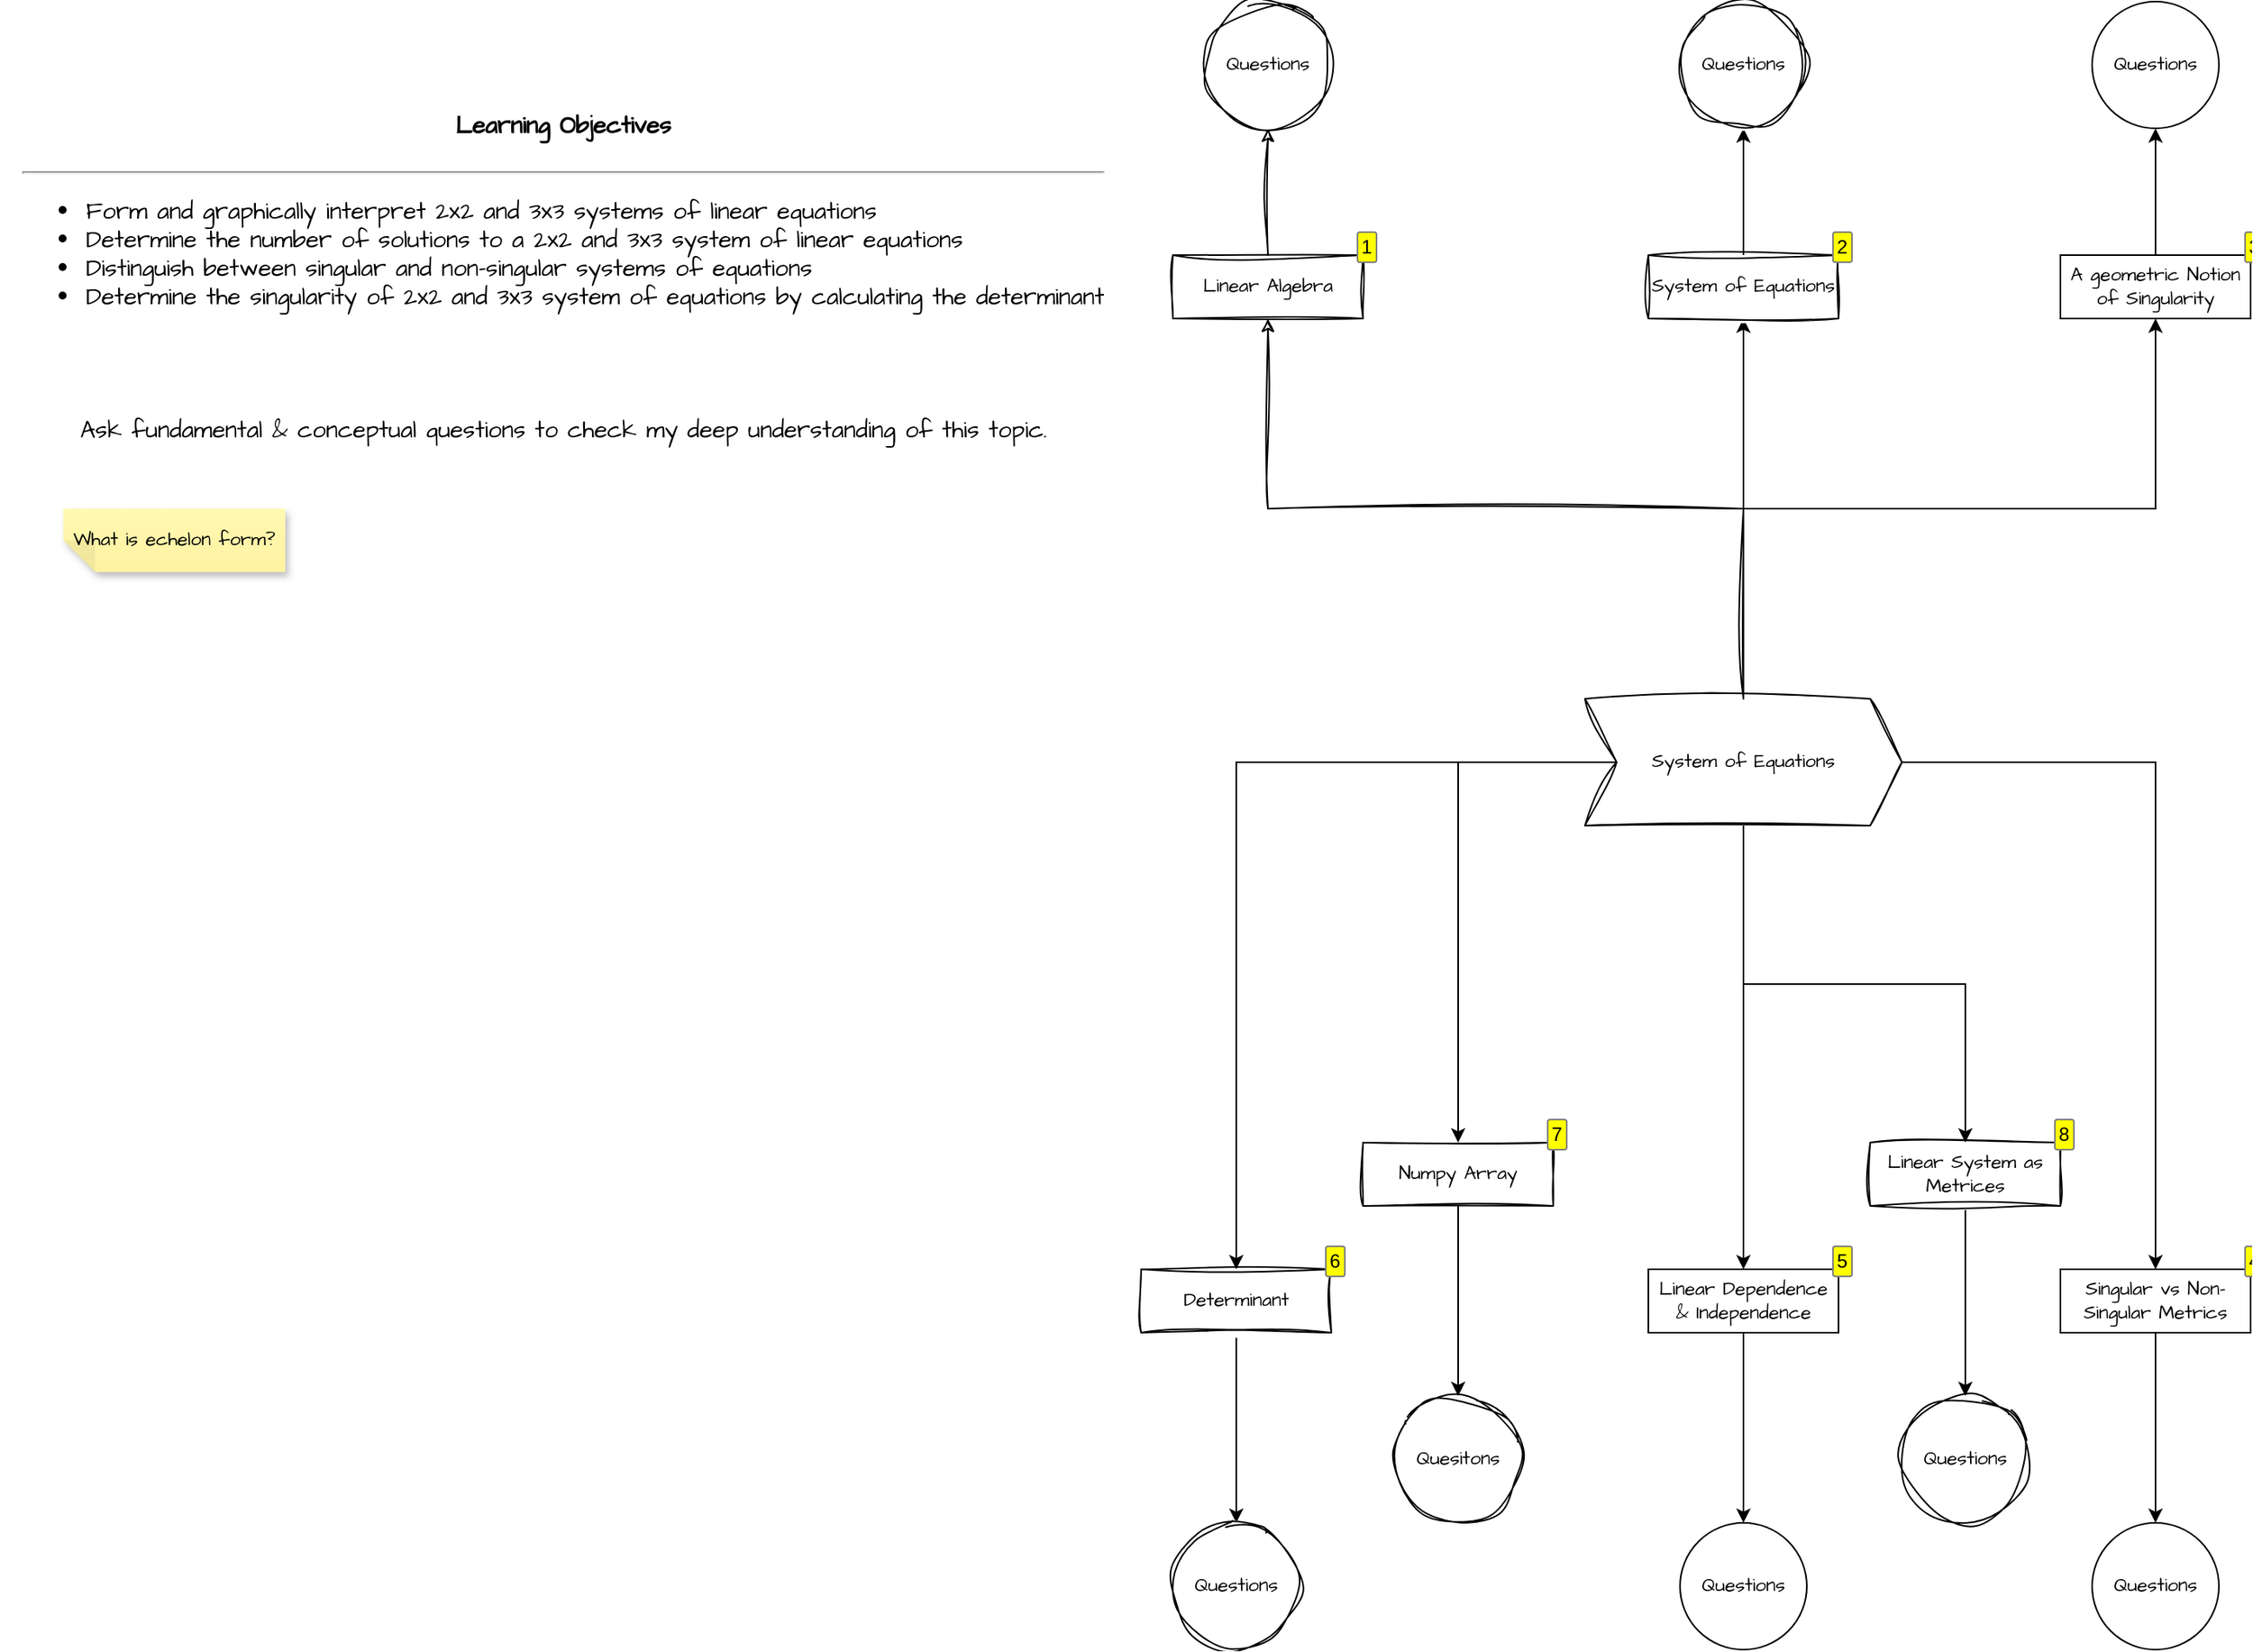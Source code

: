 <mxfile version="24.6.2" type="github" pages="2">
  <diagram name="Week 1 : System of Linear Equations" id="nGq-RNul7dS_J2vn8LUW">
    <mxGraphModel dx="3774" dy="1182" grid="1" gridSize="10" guides="1" tooltips="1" connect="1" arrows="1" fold="1" page="1" pageScale="1" pageWidth="850" pageHeight="1100" math="0" shadow="0">
      <root>
        <mxCell id="0" />
        <mxCell id="1" parent="0" />
        <mxCell id="7oGn_kkntKISDr9_uJa6-4" value="" style="edgeStyle=orthogonalEdgeStyle;rounded=0;sketch=1;hachureGap=4;jiggle=2;curveFitting=1;orthogonalLoop=1;jettySize=auto;html=1;fontFamily=Architects Daughter;fontSource=https%3A%2F%2Ffonts.googleapis.com%2Fcss%3Ffamily%3DArchitects%2BDaughter;" edge="1" parent="1" source="7oGn_kkntKISDr9_uJa6-1" target="7oGn_kkntKISDr9_uJa6-3">
          <mxGeometry relative="1" as="geometry">
            <Array as="points">
              <mxPoint x="100" y="560" />
              <mxPoint x="-200" y="560" />
            </Array>
          </mxGeometry>
        </mxCell>
        <mxCell id="7oGn_kkntKISDr9_uJa6-8" value="" style="edgeStyle=orthogonalEdgeStyle;rounded=0;hachureGap=4;orthogonalLoop=1;jettySize=auto;html=1;fontFamily=Architects Daughter;fontSource=https%3A%2F%2Ffonts.googleapis.com%2Fcss%3Ffamily%3DArchitects%2BDaughter;" edge="1" parent="1" source="7oGn_kkntKISDr9_uJa6-1" target="7oGn_kkntKISDr9_uJa6-7">
          <mxGeometry relative="1" as="geometry" />
        </mxCell>
        <mxCell id="7oGn_kkntKISDr9_uJa6-13" value="" style="edgeStyle=orthogonalEdgeStyle;shape=connector;rounded=0;hachureGap=4;orthogonalLoop=1;jettySize=auto;html=1;strokeColor=default;align=center;verticalAlign=middle;fontFamily=Architects Daughter;fontSource=https%3A%2F%2Ffonts.googleapis.com%2Fcss%3Ffamily%3DArchitects%2BDaughter;fontSize=11;fontColor=default;labelBackgroundColor=default;endArrow=classic;" edge="1" parent="1" source="7oGn_kkntKISDr9_uJa6-1" target="7oGn_kkntKISDr9_uJa6-12">
          <mxGeometry relative="1" as="geometry">
            <Array as="points">
              <mxPoint x="100" y="560" />
              <mxPoint x="360" y="560" />
            </Array>
          </mxGeometry>
        </mxCell>
        <mxCell id="7oGn_kkntKISDr9_uJa6-17" value="" style="edgeStyle=orthogonalEdgeStyle;shape=connector;rounded=0;hachureGap=4;orthogonalLoop=1;jettySize=auto;html=1;strokeColor=default;align=center;verticalAlign=middle;fontFamily=Architects Daughter;fontSource=https%3A%2F%2Ffonts.googleapis.com%2Fcss%3Ffamily%3DArchitects%2BDaughter;fontSize=12;fontColor=default;labelBackgroundColor=default;endArrow=classic;" edge="1" parent="1" source="7oGn_kkntKISDr9_uJa6-1" target="7oGn_kkntKISDr9_uJa6-16">
          <mxGeometry relative="1" as="geometry" />
        </mxCell>
        <mxCell id="7oGn_kkntKISDr9_uJa6-21" value="" style="edgeStyle=orthogonalEdgeStyle;shape=connector;rounded=0;hachureGap=4;orthogonalLoop=1;jettySize=auto;html=1;strokeColor=default;align=center;verticalAlign=middle;fontFamily=Architects Daughter;fontSource=https%3A%2F%2Ffonts.googleapis.com%2Fcss%3Ffamily%3DArchitects%2BDaughter;fontSize=12;fontColor=default;labelBackgroundColor=default;endArrow=classic;" edge="1" parent="1" source="7oGn_kkntKISDr9_uJa6-1" target="7oGn_kkntKISDr9_uJa6-20">
          <mxGeometry relative="1" as="geometry" />
        </mxCell>
        <mxCell id="7oGn_kkntKISDr9_uJa6-25" value="" style="edgeStyle=orthogonalEdgeStyle;shape=connector;rounded=0;hachureGap=4;orthogonalLoop=1;jettySize=auto;html=1;strokeColor=default;align=center;verticalAlign=middle;fontFamily=Architects Daughter;fontSource=https%3A%2F%2Ffonts.googleapis.com%2Fcss%3Ffamily%3DArchitects%2BDaughter;fontSize=12;fontColor=default;labelBackgroundColor=default;endArrow=classic;" edge="1" parent="1" source="7oGn_kkntKISDr9_uJa6-1" target="7oGn_kkntKISDr9_uJa6-24">
          <mxGeometry relative="1" as="geometry" />
        </mxCell>
        <mxCell id="7oGn_kkntKISDr9_uJa6-30" value="" style="edgeStyle=orthogonalEdgeStyle;shape=connector;rounded=0;hachureGap=4;orthogonalLoop=1;jettySize=auto;html=1;strokeColor=default;align=center;verticalAlign=middle;fontFamily=Architects Daughter;fontSource=https%3A%2F%2Ffonts.googleapis.com%2Fcss%3Ffamily%3DArchitects%2BDaughter;fontSize=12;fontColor=default;labelBackgroundColor=default;endArrow=classic;" edge="1" parent="1" source="7oGn_kkntKISDr9_uJa6-1" target="7oGn_kkntKISDr9_uJa6-29">
          <mxGeometry relative="1" as="geometry" />
        </mxCell>
        <mxCell id="7oGn_kkntKISDr9_uJa6-34" value="" style="edgeStyle=orthogonalEdgeStyle;shape=connector;rounded=0;hachureGap=4;orthogonalLoop=1;jettySize=auto;html=1;strokeColor=default;align=center;verticalAlign=middle;fontFamily=Architects Daughter;fontSource=https%3A%2F%2Ffonts.googleapis.com%2Fcss%3Ffamily%3DArchitects%2BDaughter;fontSize=12;fontColor=default;labelBackgroundColor=default;endArrow=classic;" edge="1" parent="1" source="7oGn_kkntKISDr9_uJa6-1" target="7oGn_kkntKISDr9_uJa6-33">
          <mxGeometry relative="1" as="geometry" />
        </mxCell>
        <mxCell id="7oGn_kkntKISDr9_uJa6-1" value="System of Equations" style="shape=step;perimeter=stepPerimeter;whiteSpace=wrap;html=1;fixedSize=1;sketch=1;hachureGap=4;jiggle=2;curveFitting=1;fontFamily=Architects Daughter;fontSource=https%3A%2F%2Ffonts.googleapis.com%2Fcss%3Ffamily%3DArchitects%2BDaughter;rounded=0;" vertex="1" parent="1">
          <mxGeometry y="680" width="200" height="80" as="geometry" />
        </mxCell>
        <mxCell id="7oGn_kkntKISDr9_uJa6-2" value="&lt;div style=&quot;font-size: 15px;&quot;&gt;&lt;h3 tabindex=&quot;-1&quot; class=&quot;css-13hhzop&quot;&gt;&lt;font style=&quot;font-size: 15px;&quot;&gt;Learning Objectives&lt;/font&gt;&lt;/h3&gt;&lt;hr aria-hidden=&quot;true&quot; class=&quot;cds-472 cds-Divider-dark css-yc753g&quot;&gt;&lt;div align=&quot;left&quot;&gt;&lt;ul&gt;&lt;li data-collapsible=&quot;false&quot;&gt;&lt;font style=&quot;font-size: 15px;&quot;&gt;Form and graphically interpret 2x2 and 3x3 systems of linear equations&lt;/font&gt;&lt;/li&gt;&lt;li data-collapsible=&quot;false&quot;&gt;&lt;font style=&quot;font-size: 15px;&quot;&gt;Determine the number of solutions to a 2x2 and 3x3 system of linear equations&lt;/font&gt;&lt;/li&gt;&lt;li data-collapsible=&quot;false&quot;&gt;&lt;font style=&quot;font-size: 15px;&quot;&gt;Distinguish between singular and non-singular systems of equations&lt;/font&gt;&lt;/li&gt;&lt;li data-collapsible=&quot;true&quot;&gt;&lt;font style=&quot;font-size: 15px;&quot;&gt;Determine the singularity of 2x2 and 3x3 system of equations by calculating the determinant&lt;/font&gt;&lt;/li&gt;&lt;/ul&gt;&lt;/div&gt;&lt;/div&gt;" style="text;html=1;align=center;verticalAlign=middle;resizable=0;points=[];autosize=1;strokeColor=none;fillColor=none;fontFamily=Architects Daughter;fontSource=https%3A%2F%2Ffonts.googleapis.com%2Fcss%3Ffamily%3DArchitects%2BDaughter;" vertex="1" parent="1">
          <mxGeometry x="-1000" y="280" width="710" height="180" as="geometry" />
        </mxCell>
        <mxCell id="7oGn_kkntKISDr9_uJa6-6" value="" style="edgeStyle=orthogonalEdgeStyle;rounded=0;sketch=1;hachureGap=4;jiggle=2;curveFitting=1;orthogonalLoop=1;jettySize=auto;html=1;fontFamily=Architects Daughter;fontSource=https%3A%2F%2Ffonts.googleapis.com%2Fcss%3Ffamily%3DArchitects%2BDaughter;" edge="1" parent="1" source="7oGn_kkntKISDr9_uJa6-3" target="7oGn_kkntKISDr9_uJa6-5">
          <mxGeometry relative="1" as="geometry" />
        </mxCell>
        <UserObject label="Linear Algebra" tooltip="Coach&#xa;&#xa;Linear Algebra Applied is a course that teaches you how to use linear algebra in practical ways. Linear algebra is a branch of mathematics that deals with vectors and matrices. In this course, you will learn how to apply linear algebra concepts to solve real-world problems, especially in the fields of machine learning and data science. You will learn about systems of linear equations, vectors, linear transformations, determinants, and eigenvectors. By the end of the course, you will have a strong foundation in linear algebra and be able to use it in various applications." id="7oGn_kkntKISDr9_uJa6-3">
          <mxCell style="whiteSpace=wrap;html=1;fontFamily=Architects Daughter;sketch=1;hachureGap=4;jiggle=2;curveFitting=1;fontSource=https%3A%2F%2Ffonts.googleapis.com%2Fcss%3Ffamily%3DArchitects%2BDaughter;rounded=0;enumerate=1;" vertex="1" parent="1">
            <mxGeometry x="-260" y="400" width="120" height="40" as="geometry" />
          </mxCell>
        </UserObject>
        <UserObject label="Questions" tooltip="What is the difference between a vector and a scalar?&#xa;&#xa;    How do you determine if a system of linear equations has a unique solution, no solution, or infinitely many solutions?&#xa;&#xa;    What is the significance of the determinant of a matrix?&#xa;&#xa;    Explain the concept of linear transformations and provide an example.&#xa;&#xa;    What are eigenvectors and eigenvalues, and why are they important in linear algebra?&#xa;" id="7oGn_kkntKISDr9_uJa6-5">
          <mxCell style="ellipse;whiteSpace=wrap;html=1;fontFamily=Architects Daughter;sketch=1;hachureGap=4;jiggle=2;curveFitting=1;fontSource=https%3A%2F%2Ffonts.googleapis.com%2Fcss%3Ffamily%3DArchitects%2BDaughter;rounded=0;" vertex="1" parent="1">
            <mxGeometry x="-240" y="240" width="80" height="80" as="geometry" />
          </mxCell>
        </UserObject>
        <mxCell id="7oGn_kkntKISDr9_uJa6-11" value="" style="edgeStyle=orthogonalEdgeStyle;shape=connector;rounded=0;hachureGap=4;orthogonalLoop=1;jettySize=auto;html=1;strokeColor=default;align=center;verticalAlign=middle;fontFamily=Architects Daughter;fontSource=https%3A%2F%2Ffonts.googleapis.com%2Fcss%3Ffamily%3DArchitects%2BDaughter;fontSize=11;fontColor=default;labelBackgroundColor=default;endArrow=classic;" edge="1" parent="1" source="7oGn_kkntKISDr9_uJa6-7" target="7oGn_kkntKISDr9_uJa6-10">
          <mxGeometry relative="1" as="geometry" />
        </mxCell>
        <UserObject label="System of Equations" tooltip="A system of equations is a collection of equations that are related to each other. Each equation in the system has variables (unknowns) and constants (known values). The goal is to find the values of the variables that satisfy all the equations in the system.&#xa;&#xa;To understand this concept, let&#39;s take an example. Imagine you go to a grocery store where the prices of individual items are not displayed. Instead, you only know the total price when you pay at the register. You want to figure out the price of each item.&#xa;&#xa;In this scenario, you can set up a system of equations. Each equation represents the total price of different combinations of items. By solving this system of equations, you can deduce the individual prices of the items.&#xa;&#xa;For instance, let&#39;s say on the first day, you bought an apple and a banana, and it cost $10. On the second day, you bought an apple and two bananas, and it cost $12. By setting up equations based on these scenarios, you can find the prices of the apple and the banana.&#xa;&#xa;In this case, the system of equations would be: Equation 1: apple + banana = 10 Equation 2: apple + 2 * banana = 12&#xa;&#xa;By solving these equations, you can find that the apple costs $8 and the banana costs $2.&#xa;&#xa;So, a system of equations helps you find the values of unknown variables by using multiple equations that provide information about those variables. It&#39;s like solving a puzzle to find the missing pieces of information." id="7oGn_kkntKISDr9_uJa6-7">
          <mxCell style="whiteSpace=wrap;html=1;fontFamily=Architects Daughter;sketch=1;hachureGap=4;jiggle=2;curveFitting=1;fontSource=https%3A%2F%2Ffonts.googleapis.com%2Fcss%3Ffamily%3DArchitects%2BDaughter;rounded=0;enumerate=1;" vertex="1" parent="1">
            <mxGeometry x="40" y="400" width="120" height="40" as="geometry" />
          </mxCell>
        </UserObject>
        <UserObject label="Questions" tooltip="&#xa;    What is a system of equations?&#xa;    How do you solve a system of equations?&#xa;    What are the different methods for solving a system of equations?&#xa;    What does it mean for a system of equations to have a unique solution?&#xa;    What does it mean for a system of equations to have infinitely many solutions?&#xa;    What does it mean for a system of equations to have no solution?&#xa;    Can a system of equations have more than two equations?&#xa;    Can a system of equations have more than two variables?&#xa;    How can you check if a set of values satisfies a system of equations?&#xa;    How can systems of equations be applied in real-life situations?&#xa;" id="7oGn_kkntKISDr9_uJa6-10">
          <mxCell style="ellipse;whiteSpace=wrap;html=1;fontFamily=Architects Daughter;sketch=1;hachureGap=4;jiggle=2;curveFitting=1;fontSource=https%3A%2F%2Ffonts.googleapis.com%2Fcss%3Ffamily%3DArchitects%2BDaughter;rounded=0;" vertex="1" parent="1">
            <mxGeometry x="60" y="240" width="80" height="80" as="geometry" />
          </mxCell>
        </UserObject>
        <mxCell id="7oGn_kkntKISDr9_uJa6-15" value="" style="edgeStyle=orthogonalEdgeStyle;shape=connector;rounded=0;hachureGap=4;orthogonalLoop=1;jettySize=auto;html=1;strokeColor=default;align=center;verticalAlign=middle;fontFamily=Architects Daughter;fontSource=https%3A%2F%2Ffonts.googleapis.com%2Fcss%3Ffamily%3DArchitects%2BDaughter;fontSize=12;fontColor=default;labelBackgroundColor=default;endArrow=classic;" edge="1" parent="1" source="7oGn_kkntKISDr9_uJa6-12" target="7oGn_kkntKISDr9_uJa6-14">
          <mxGeometry relative="1" as="geometry" />
        </mxCell>
        <UserObject label="A geometric Notion of Singularity" tooltip="Sure! In simpler terms, a geometric notion of singularity refers to a way of understanding whether a system of linear equations has a unique solution or not by looking at its geometric representation.&#xa;&#xa;Imagine representing each equation in the system as a line on a graph. If the lines intersect at a single point, then the system is non-singular and has a unique solution. However, if the lines are parallel or coincide with each other, then the system is singular and may have infinitely many solutions or no solutions at all.&#xa;&#xa;To simplify things even further, we can focus on the constants in the equations. By setting all the constants to zero, we can see that the new system will always have the point (0,0) as a solution, meaning it passes through the origin.&#xa;&#xa;In conclusion, the geometric notion of singularity helps us determine whether a system of linear equations has a unique solution or not by looking at the lines&#39; intersections or parallelism on a graph." id="7oGn_kkntKISDr9_uJa6-12">
          <mxCell style="whiteSpace=wrap;html=1;fontFamily=Architects Daughter;hachureGap=4;fontSource=https%3A%2F%2Ffonts.googleapis.com%2Fcss%3Ffamily%3DArchitects%2BDaughter;rounded=0;enumerate=1;" vertex="1" parent="1">
            <mxGeometry x="300" y="400" width="120" height="40" as="geometry" />
          </mxCell>
        </UserObject>
        <UserObject label="Questions" tooltip="&#xa;&#xa;    What is a system of linear equations?&#xa;&#xa;    How can we represent a system of linear equations geometrically?&#xa;&#xa;    What does it mean for a system of linear equations to be non-singular?&#xa;&#xa;    How can we determine if a system of linear equations is non-singular or singular by looking at its geometric representation?&#xa;&#xa;    What is the significance of the point (0,0) in the context of singularity and non-singularity?&#xa;&#xa;    How does setting the constants to zero in a system of linear equations affect its geometric representation?&#xa;&#xa;    Can you explain the difference between a non-singular system and a singular system in terms of their geometric representations?&#xa;&#xa;    What are the possible outcomes for a singular system of linear equations in terms of the number of solutions?&#xa;&#xa;    How does the geometric notion of singularity relate to the concepts of completeness, redundancy, and contradiction in linear algebra?&#xa;&#xa;    Why is the geometric notion of singularity important in the context of machine learning and data science?&#xa;" id="7oGn_kkntKISDr9_uJa6-14">
          <mxCell style="ellipse;whiteSpace=wrap;html=1;fontFamily=Architects Daughter;hachureGap=4;fontSource=https%3A%2F%2Ffonts.googleapis.com%2Fcss%3Ffamily%3DArchitects%2BDaughter;rounded=0;" vertex="1" parent="1">
            <mxGeometry x="320" y="240" width="80" height="80" as="geometry" />
          </mxCell>
        </UserObject>
        <mxCell id="7oGn_kkntKISDr9_uJa6-19" value="" style="edgeStyle=orthogonalEdgeStyle;shape=connector;rounded=0;hachureGap=4;orthogonalLoop=1;jettySize=auto;html=1;strokeColor=default;align=center;verticalAlign=middle;fontFamily=Architects Daughter;fontSource=https%3A%2F%2Ffonts.googleapis.com%2Fcss%3Ffamily%3DArchitects%2BDaughter;fontSize=12;fontColor=default;labelBackgroundColor=default;endArrow=classic;" edge="1" parent="1" source="7oGn_kkntKISDr9_uJa6-16" target="7oGn_kkntKISDr9_uJa6-18">
          <mxGeometry relative="1" as="geometry" />
        </mxCell>
        <UserObject label="Singular vs Non-Singular Metrics" tooltip="In simpler terms, a singular matrix is like a &quot;problematic&quot; matrix because it doesn&#39;t have a unique solution. It means that when we solve a system of equations using a singular matrix, we end up with either infinitely many solutions or no solutions at all. On the other hand, a non-singular matrix is like a &quot;good&quot; matrix because it has a unique solution for the system of equations. So, when we solve a system of equations using a non-singular matrix, we get one and only one solution." id="7oGn_kkntKISDr9_uJa6-16">
          <mxCell style="whiteSpace=wrap;html=1;fontFamily=Architects Daughter;hachureGap=4;fontSource=https%3A%2F%2Ffonts.googleapis.com%2Fcss%3Ffamily%3DArchitects%2BDaughter;rounded=0;enumerate=1;" vertex="1" parent="1">
            <mxGeometry x="300" y="1040" width="120" height="40" as="geometry" />
          </mxCell>
        </UserObject>
        <UserObject label="Questions" tooltip="¯ere are some practice questions to help you reinforce your understanding of singular and non-singular matrices:&#xa;&#xa;    Determine whether the following matrix is singular or non-singular:&#xa;&#xa;    A = [2 4; 1 2]&#xa;&#xa;    Solve the system of equations using the matrix from question 1:&#xa;&#xa;    2x + 4y = 6&#xa;    x + 2y = 3&#xa;&#xa;    Find the determinant of the following matrix and determine if it is singular or non-singular:&#xa;&#xa;    B = [3 1; 2 4]&#xa;&#xa;    Solve the system of equations using the matrix from question 3:&#xa;&#xa;    3x + y = 5&#xa;    2x + 4y = 10&#xa;&#xa;    Determine whether the following matrix is singular or non-singular:&#xa;&#xa;    C = [1 2 3; 4 5 6; 7 8 9]&#xa;&#xa;&#xa;&#xa;    What is the difference between a singular matrix and a non-singular matrix?&#xa;&#xa;    How can you determine if a matrix is singular or non-singular?&#xa;&#xa;    What are the possible outcomes when solving a system of equations using a singular matrix?&#xa;&#xa;    Can a non-singular matrix have infinitely many solutions for a system of equations? Why or why not?&#xa;&#xa;    How does the determinant of a matrix relate to its singularity or non-singularity?&#xa;" id="7oGn_kkntKISDr9_uJa6-18">
          <mxCell style="ellipse;whiteSpace=wrap;html=1;fontFamily=Architects Daughter;hachureGap=4;fontSource=https%3A%2F%2Ffonts.googleapis.com%2Fcss%3Ffamily%3DArchitects%2BDaughter;rounded=0;" vertex="1" parent="1">
            <mxGeometry x="320" y="1200" width="80" height="80" as="geometry" />
          </mxCell>
        </UserObject>
        <mxCell id="7oGn_kkntKISDr9_uJa6-23" value="" style="edgeStyle=orthogonalEdgeStyle;shape=connector;rounded=0;hachureGap=4;orthogonalLoop=1;jettySize=auto;html=1;strokeColor=default;align=center;verticalAlign=middle;fontFamily=Architects Daughter;fontSource=https%3A%2F%2Ffonts.googleapis.com%2Fcss%3Ffamily%3DArchitects%2BDaughter;fontSize=12;fontColor=default;labelBackgroundColor=default;endArrow=classic;" edge="1" parent="1" source="7oGn_kkntKISDr9_uJa6-20" target="7oGn_kkntKISDr9_uJa6-22">
          <mxGeometry relative="1" as="geometry" />
        </mxCell>
        <UserObject label="Linear Dependence &amp;amp; Independence" tooltip="Linear dependence and independence are concepts used in linear algebra to describe the relationships between vectors.&#xa;&#xa;When a set of vectors is linearly dependent, it means that one or more vectors in the set can be expressed as a combination of the others. In other words, one vector can be obtained by scaling or adding the other vectors in the set.&#xa;&#xa;On the other hand, when a set of vectors is linearly independent, it means that none of the vectors in the set can be expressed as a combination of the others. Each vector in the set carries unique information and cannot be obtained by scaling or adding the other vectors.&#xa;&#xa;To determine if a set of vectors is linearly dependent or independent, we can use a simple test. We try to find coefficients (numbers) such that when we multiply each vector by its corresponding coefficient and add them together, we get the zero vector. If such coefficients exist (other than all being zero), then the vectors are linearly dependent. If no such coefficients exist, then the vectors are linearly independent.&#xa;&#xa;Understanding linear dependence and independence is important because it helps us analyze and solve systems of linear equations, which are fundamental in many areas of mathematics, science, and engineering." id="7oGn_kkntKISDr9_uJa6-20">
          <mxCell style="whiteSpace=wrap;html=1;fontFamily=Architects Daughter;hachureGap=4;fontSource=https%3A%2F%2Ffonts.googleapis.com%2Fcss%3Ffamily%3DArchitects%2BDaughter;rounded=0;enumerate=1;" vertex="1" parent="1">
            <mxGeometry x="40" y="1040" width="120" height="40" as="geometry" />
          </mxCell>
        </UserObject>
        <UserObject label="Questions" tooltip="&#xa;&#xa;    Determine if the following set of vectors is linearly dependent or independent: [\vec{v}_1 = \begin{bmatrix} 1 \ 2 \ 3 \end{bmatrix}, \quad \vec{v}_2 = \begin{bmatrix} 2 \ 4 \ 6 \end{bmatrix}, \quad \vec{v}_3 = \begin{bmatrix} 1 \ 1 \ 1 \end{bmatrix}]&#xa;&#xa;    For the set of vectors: [\vec{u} = \begin{bmatrix} 1 \ 2 \ 3 \end{bmatrix}, \quad \vec{v} = \begin{bmatrix} 4 \ 5 \ 6 \end{bmatrix}, \quad \vec{w} = \begin{bmatrix} 7 \ 8 \ 9 \end{bmatrix}] Find the values of (a), (b), and (c) such that (a\vec{u} + b\vec{v} + c\vec{w} = \vec{0}).&#xa;&#xa;    Determine if the vectors (\vec{a} = \begin{bmatrix} 1 \ 2 \ 3 \end{bmatrix}) and (\vec{b} = \begin{bmatrix} 4 \ 5 \ 6 \end{bmatrix}) are linearly dependent or independent.&#xa;&#xa;    Consider the vectors (\vec{u} = \begin{bmatrix} 1 \ 2 \ 3 \end{bmatrix}), (\vec{v} = \begin{bmatrix} 2 \ 4 \ 6 \end{bmatrix}), and (\vec{w} = \begin{bmatrix} 3 \ 6 \ 9 \end{bmatrix}). Determine if they are linearly dependent or independent.&#xa;&#xa;    Given the vectors (\vec{a} = \begin{bmatrix} 1 \ 2 \ 3 \end{bmatrix}), (\vec{b} = \begin{bmatrix} 2 \ 4 \ 6 \end{bmatrix}), and (\vec{c} = \begin{bmatrix} 3 \ 6 \ 9 \end{bmatrix}), find the values of (x), (y), and (z) such that (x\vec{a} + y\vec{b} + z\vec{c} = \vec{0}).&#xa;&#xa;&#xa;&#xa;    What does it mean for a set of vectors to be linearly dependent?&#xa;&#xa;    How can you determine if a set of vectors is linearly dependent or independent?&#xa;&#xa;    Can a set of two vectors be linearly dependent? Why or why not?&#xa;&#xa;    If a set of vectors is linearly dependent, can you remove one vector from the set to make it linearly independent? Why or why not?&#xa;&#xa;    What is the relationship between linear dependence and the coefficients in a linear combination of vectors?&#xa;&#xa;    True or False: If a set of vectors is linearly independent, then none of the vectors can be expressed as a combination of the others. Explain your answer.&#xa;&#xa;    Can a set of three vectors in three-dimensional space be linearly dependent? Why or why not?&#xa;&#xa;    How does linear dependence or independence relate to the solutions of a system of linear equations?&#xa;&#xa;    Can a set of vectors be linearly dependent in one context and linearly independent in another context? Explain your answer.&#xa;&#xa;    How does the concept of linear dependence or independence extend to matrices?&#xa;" id="7oGn_kkntKISDr9_uJa6-22">
          <mxCell style="ellipse;whiteSpace=wrap;html=1;fontFamily=Architects Daughter;hachureGap=4;fontSource=https%3A%2F%2Ffonts.googleapis.com%2Fcss%3Ffamily%3DArchitects%2BDaughter;rounded=0;" vertex="1" parent="1">
            <mxGeometry x="60" y="1200" width="80" height="80" as="geometry" />
          </mxCell>
        </UserObject>
        <mxCell id="7oGn_kkntKISDr9_uJa6-27" value="" style="edgeStyle=orthogonalEdgeStyle;shape=connector;rounded=0;hachureGap=4;orthogonalLoop=1;jettySize=auto;html=1;strokeColor=default;align=center;verticalAlign=middle;fontFamily=Architects Daughter;fontSource=https%3A%2F%2Ffonts.googleapis.com%2Fcss%3Ffamily%3DArchitects%2BDaughter;fontSize=12;fontColor=default;labelBackgroundColor=default;endArrow=classic;" edge="1" parent="1" source="7oGn_kkntKISDr9_uJa6-24" target="7oGn_kkntKISDr9_uJa6-26">
          <mxGeometry relative="1" as="geometry" />
        </mxCell>
        <UserObject label="Determinant" tooltip="The determinant is a mathematical concept that is used to determine certain properties of a square matrix. It is denoted by the symbol &quot;det&quot; or represented as vertical bars around the matrix. The determinant is a single number that provides valuable information about the matrix.&#xa;&#xa;Here are some key points to understand about the determinant:&#xa;&#xa;1. Definition: The determinant of a square matrix is calculated using a specific formula that depends on the size of the matrix. For a 2x2 matrix, the determinant is calculated as the product of the elements on the main diagonal minus the product of the elements on the antidiagonal. For larger matrices, the calculation involves expanding along rows or columns using a combination of addition and subtraction.&#xa;&#xa;2. Singularity and Non-singularity: The determinant plays a crucial role in determining whether a matrix is singular or non-singular. A matrix is singular if and only if its determinant is equal to zero. In other words, if the determinant of a matrix is zero, it means that the matrix is not invertible and does not have a unique solution. On the other hand, if the determinant is non-zero, the matrix is non-singular and has an inverse.&#xa;&#xa;3. Geometric Interpretation: The determinant can also be interpreted geometrically. For a 2x2 matrix, the determinant represents the area of the parallelogram formed by the column vectors of the matrix. For a 3x3 matrix, the determinant represents the volume of the parallelepiped formed by the column vectors. In general, the determinant provides information about the scaling factor and orientation of the transformation represented by the matrix.&#xa;&#xa;4. Properties of Determinants: Determinants have several important properties. For example, the determinant of the product of two matrices is equal to the product of their determinants. Swapping rows or columns in a matrix changes the sign of the determinant. Multiplying a row or column by a scalar multiplies the determinant by the same scalar. These properties are useful for simplifying calculations involving determinants.&#xa;&#xa;Understanding the determinant is essential in various areas of mathematics, including linear algebra, calculus, and differential equations. It is particularly important in solving systems of linear equations, finding inverses of matrices, and analyzing transformations.&#xa;&#xa;&#xa;Let&#39;s break down the concept of the determinant in simpler terms:&#xa;&#xa;The determinant is a special number that we can calculate for a square matrix. A matrix is like a grid of numbers. The determinant tells us some important things about the matrix.&#xa;&#xa;    Singularity and Non-singularity: If the determinant of a matrix is zero, it means the matrix is &quot;singular.&quot; This means that the matrix doesn&#39;t have a unique solution and is not invertible. On the other hand, if the determinant is not zero, the matrix is &quot;non-singular&quot; and has a unique solution.&#xa;&#xa;    Size and Shape: The determinant also gives us information about the size and shape of the matrix. For example, if we have a 2x2 matrix, the determinant tells us the area of a parallelogram formed by the column vectors of the matrix. If we have a 3x3 matrix, the determinant tells us the volume of a parallelepiped formed by the column vectors.&#xa;&#xa;    Scaling and Orientation: The determinant helps us understand how a matrix transforms space. It tells us about the scaling factor and orientation of the transformation. In simpler terms, it tells us if the transformation makes things bigger or smaller and if it flips or rotates them.&#xa;&#xa;    Properties: Determinants have some useful properties. For example, if we multiply a matrix by a scalar (a number), the determinant gets multiplied by the same scalar. If we swap two rows or columns in a matrix, the sign of the determinant changes. These properties help us simplify calculations involving determinants.&#xa;&#xa;Understanding the determinant is important in many areas of math, like solving systems of equations, finding inverses of matrices, and analyzing transformations. It helps us make sense of the relationships between numbers in a matrix and gives us insights into the behavior of the matrix." id="7oGn_kkntKISDr9_uJa6-24">
          <mxCell style="whiteSpace=wrap;html=1;fontFamily=Architects Daughter;sketch=1;hachureGap=4;jiggle=2;curveFitting=1;fontSource=https%3A%2F%2Ffonts.googleapis.com%2Fcss%3Ffamily%3DArchitects%2BDaughter;rounded=0;enumerate=1;" vertex="1" parent="1">
            <mxGeometry x="-280" y="1040" width="120" height="40" as="geometry" />
          </mxCell>
        </UserObject>
        <UserObject label="Questions" tooltip="Beta&#xa;Swapnil&#xa;&#xa;Explain the topic-&quot;Linear dependence &amp; Independence&quot; in simpler terms.&#xa;Coach&#xa;&#xa;Linear dependence and independence are concepts used in linear algebra to describe the relationships between vectors.&#xa;&#xa;When a set of vectors is linearly dependent, it means that one or more vectors in the set can be expressed as a combination of the others. In other words, one vector can be obtained by scaling or adding the other vectors in the set.&#xa;&#xa;On the other hand, when a set of vectors is linearly independent, it means that none of the vectors in the set can be expressed as a combination of the others. Each vector in the set carries unique information and cannot be obtained by scaling or adding the other vectors.&#xa;&#xa;To determine if a set of vectors is linearly dependent or independent, we can use a simple test. We try to find coefficients (numbers) such that when we multiply each vector by its corresponding coefficient and add them together, we get the zero vector. If such coefficients exist (other than all being zero), then the vectors are linearly dependent. If no such coefficients exist, then the vectors are linearly independent.&#xa;&#xa;Understanding linear dependence and independence is important because it helps us analyze and solve systems of linear equations, which are fundamental in many areas of mathematics, science, and engineering.&#xa;Logo for DeepLearning.AI&#xa;&#xa;Logo for DeepLearning.AI&#xa;&#xa;Logo for DeepLearning.AI&#xa;&#xa;Swapnil&#xa;&#xa;Give me practise questions.&#xa;Coach&#xa;&#xa;Sure! Here are some practice questions to help you reinforce your understanding of linear dependence and independence:&#xa;&#xa;    Determine if the following set of vectors is linearly dependent or independent: [\vec{v}_1 = \begin{bmatrix} 1 \ 2 \ 3 \end{bmatrix}, \quad \vec{v}_2 = \begin{bmatrix} 2 \ 4 \ 6 \end{bmatrix}, \quad \vec{v}_3 = \begin{bmatrix} 1 \ 1 \ 1 \end{bmatrix}]&#xa;&#xa;    For the set of vectors: [\vec{u} = \begin{bmatrix} 1 \ 2 \ 3 \end{bmatrix}, \quad \vec{v} = \begin{bmatrix} 4 \ 5 \ 6 \end{bmatrix}, \quad \vec{w} = \begin{bmatrix} 7 \ 8 \ 9 \end{bmatrix}] Find the values of (a), (b), and (c) such that (a\vec{u} + b\vec{v} + c\vec{w} = \vec{0}).&#xa;&#xa;    Determine if the vectors (\vec{a} = \begin{bmatrix} 1 \ 2 \ 3 \end{bmatrix}) and (\vec{b} = \begin{bmatrix} 4 \ 5 \ 6 \end{bmatrix}) are linearly dependent or independent.&#xa;&#xa;    Consider the vectors (\vec{u} = \begin{bmatrix} 1 \ 2 \ 3 \end{bmatrix}), (\vec{v} = \begin{bmatrix} 2 \ 4 \ 6 \end{bmatrix}), and (\vec{w} = \begin{bmatrix} 3 \ 6 \ 9 \end{bmatrix}). Determine if they are linearly dependent or independent.&#xa;&#xa;    Given the vectors (\vec{a} = \begin{bmatrix} 1 \ 2 \ 3 \end{bmatrix}), (\vec{b} = \begin{bmatrix} 2 \ 4 \ 6 \end{bmatrix}), and (\vec{c} = \begin{bmatrix} 3 \ 6 \ 9 \end{bmatrix}), find the values of (x), (y), and (z) such that (x\vec{a} + y\vec{b} + z\vec{c} = \vec{0}).&#xa;&#xa;Remember to apply the concepts of linear dependence and independence to solve these questions. Good luck!&#xa;Swapnil&#xa;&#xa;Ask me fundamental Questions.&#xa;Coach&#xa;&#xa;Sure! Here are some fundamental questions to test your understanding of linear dependence and independence:&#xa;&#xa;    What does it mean for a set of vectors to be linearly dependent?&#xa;&#xa;    How can you determine if a set of vectors is linearly dependent or independent?&#xa;&#xa;    Can a set of two vectors be linearly dependent? Why or why not?&#xa;&#xa;    If a set of vectors is linearly dependent, can you remove one vector from the set to make it linearly independent? Why or why not?&#xa;&#xa;    What is the relationship between linear dependence and the coefficients in a linear combination of vectors?&#xa;&#xa;    True or False: If a set of vectors is linearly independent, then none of the vectors can be expressed as a combination of the others. Explain your answer.&#xa;&#xa;    Can a set of three vectors in three-dimensional space be linearly dependent? Why or why not?&#xa;&#xa;    How does linear dependence or independence relate to the solutions of a system of linear equations?&#xa;&#xa;    Can a set of vectors be linearly dependent in one context and linearly independent in another context? Explain your answer.&#xa;&#xa;    How does the concept of linear dependence or independence extend to matrices?&#xa;&#xa;Take your time to answer these questions and make sure you understand the concepts behind them. If you need any further clarification, feel free to ask!&#xa;Swapnil&#xa;&#xa;Explain the topic-&quot;The Determinant&quot;&#xa;Coach&#xa;&#xa;The determinant is a mathematical concept that is used to determine certain properties of a square matrix. It is denoted by the symbol &quot;det&quot; or represented as vertical bars around the matrix. The determinant is a single number that provides valuable information about the matrix.&#xa;&#xa;Here are some key points to understand about the determinant:&#xa;&#xa;    Definition: The determinant of a square matrix is calculated using a specific formula that depends on the size of the matrix. For a 2x2 matrix, the determinant is calculated as the product of the elements on the main diagonal minus the product of the elements on the antidiagonal. For larger matrices, the calculation involves expanding along rows or columns using a combination of addition and subtraction.&#xa;&#xa;    Singularity and Non-singularity: The determinant plays a crucial role in determining whether a matrix is singular or non-singular. A matrix is singular if and only if its determinant is equal to zero. In other words, if the determinant of a matrix is zero, it means that the matrix is not invertible and does not have a unique solution. On the other hand, if the determinant is non-zero, the matrix is non-singular and has an inverse.&#xa;&#xa;    Geometric Interpretation: The determinant can also be interpreted geometrically. For a 2x2 matrix, the determinant represents the area of the parallelogram formed by the column vectors of the matrix. For a 3x3 matrix, the determinant represents the volume of the parallelepiped formed by the column vectors. In general, the determinant provides information about the scaling factor and orientation of the transformation represented by the matrix.&#xa;&#xa;    Properties of Determinants: Determinants have several important properties. For example, the determinant of the product of two matrices is equal to the product of their determinants. Swapping rows or columns in a matrix changes the sign of the determinant. Multiplying a row or column by a scalar multiplies the determinant by the same scalar. These properties are useful for simplifying calculations involving determinants.&#xa;&#xa;Understanding the determinant is essential in various areas of mathematics, including linear algebra, calculus, and differential equations. It is particularly important in solving systems of linear equations, finding inverses of matrices, and analyzing transformations.&#xa;Logo for DeepLearning.AI&#xa;&#xa;Logo for DeepLearning.AI&#xa;&#xa;Logo for DeepLearning.AI&#xa;&#xa;Swapnil&#xa;&#xa;Explain in simpler terms&#xa;Coach&#xa;&#xa;Certainly! Let&#39;s break down the concept of the determinant in simpler terms:&#xa;&#xa;The determinant is a special number that we can calculate for a square matrix. A matrix is like a grid of numbers. The determinant tells us some important things about the matrix.&#xa;&#xa;    Singularity and Non-singularity: If the determinant of a matrix is zero, it means the matrix is &quot;singular.&quot; This means that the matrix doesn&#39;t have a unique solution and is not invertible. On the other hand, if the determinant is not zero, the matrix is &quot;non-singular&quot; and has a unique solution.&#xa;&#xa;    Size and Shape: The determinant also gives us information about the size and shape of the matrix. For example, if we have a 2x2 matrix, the determinant tells us the area of a parallelogram formed by the column vectors of the matrix. If we have a 3x3 matrix, the determinant tells us the volume of a parallelepiped formed by the column vectors.&#xa;&#xa;    Scaling and Orientation: The determinant helps us understand how a matrix transforms space. It tells us about the scaling factor and orientation of the transformation. In simpler terms, it tells us if the transformation makes things bigger or smaller and if it flips or rotates them.&#xa;&#xa;    Properties: Determinants have some useful properties. For example, if we multiply a matrix by a scalar (a number), the determinant gets multiplied by the same scalar. If we swap two rows or columns in a matrix, the sign of the determinant changes. These properties help us simplify calculations involving determinants.&#xa;&#xa;Understanding the determinant is important in many areas of math, like solving systems of equations, finding inverses of matrices, and analyzing transformations. It helps us make sense of the relationships between numbers in a matrix and gives us insights into the behavior of the matrix.&#xa;Logo for DeepLearning.AI&#xa;&#xa;Logo for DeepLearning.AI&#xa;&#xa;Logo for DeepLearning.AI&#xa;&#xa;Swapnil&#xa;&#xa;Give me practise questions.&#xa;Coach&#xa;&#xa;Certainly! Here are some practice questions to help you reinforce your understanding of determinants:&#xa;&#xa;    Calculate the determinant of the following 2x2 matrix:&#xa;&#xa;    [3  4]&#xa;    [2 -1]&#xa;&#xa;    Find the determinant of the following 3x3 matrix:&#xa;&#xa;    [2  1  3]&#xa;    [0 -2  4]&#xa;    [1  3 -1]&#xa;&#xa;    Determine if the following matrix is singular or non-singular by calculating its determinant:&#xa;&#xa;    [1  2]&#xa;    [3  6]&#xa;&#xa;    Calculate the determinant of the following 4x4 matrix:&#xa;&#xa;    [2  1  0  3]&#xa;    [0 -1  2  4]&#xa;    [1  0 -3  2]&#xa;    [4  2  1  0]&#xa;&#xa;    Find the determinant of the following matrix using row operations:&#xa;&#xa;    [3  1]&#xa;    [2  4]&#xa;&#xa;    Determine if the following matrix is singular or non-singular by calculating its determinant:&#xa;&#xa;    [5  2  1]&#xa;    [1  3  2]&#xa;    [0  1  4]&#xa;&#xa;    Calculate the determinant of the following 3x3 matrix:&#xa;&#xa;    [1  2  3]&#xa;    [4  5  6]&#xa;    [7  8  9]&#xa;&#xa;    Find the determinant of the following matrix using row operations:&#xa;&#xa;    [2  1  3]&#xa;    [0 -2  4]&#xa;    [1  3 -1]&#xa;&#xa;&#xa;&#xa;&#xa;    What does it mean for a matrix to be singular? How is singularity related to the determinant?&#xa;&#xa;    Can the determinant of a matrix be negative? If so, what does a negative determinant indicate about the matrix?&#xa;&#xa;    If the determinant of a matrix is zero, what can you conclude about the matrix in terms of its invertibility and solutions to systems of equations?&#xa;&#xa;    How does the determinant of a matrix change if you swap two rows or columns? What about if you multiply a row or column by a scalar?&#xa;&#xa;    Explain the geometric interpretation of the determinant for a 2x2 matrix and a 3x3 matrix.&#xa;&#xa;    How can you calculate the determinant of a larger matrix, such as a 4x4 or 5x5 matrix? What techniques or formulas can you use?&#xa;&#xa;    Is the determinant of a matrix affected by the order of its elements? In other words, does changing the order of the numbers in a matrix change its determinant?&#xa;&#xa;    Can you calculate the determinant of a non-square matrix? Why or why not?&#xa;" id="7oGn_kkntKISDr9_uJa6-26">
          <mxCell style="ellipse;whiteSpace=wrap;html=1;fontFamily=Architects Daughter;sketch=1;hachureGap=4;jiggle=2;curveFitting=1;fontSource=https%3A%2F%2Ffonts.googleapis.com%2Fcss%3Ffamily%3DArchitects%2BDaughter;rounded=0;" vertex="1" parent="1">
            <mxGeometry x="-260" y="1200" width="80" height="80" as="geometry" />
          </mxCell>
        </UserObject>
        <mxCell id="7oGn_kkntKISDr9_uJa6-28" value="&lt;div style=&quot;font-size: 15px;&quot; class=&quot;coach-client coach-message-text css-soikf9&quot;&gt;&lt;p&gt;Ask fundamental &amp;amp; conceptual questions to check my deep understanding of this topic.&lt;/p&gt;&lt;/div&gt;" style="text;html=1;align=center;verticalAlign=middle;resizable=0;points=[];autosize=1;strokeColor=none;fillColor=none;fontFamily=Architects Daughter;fontSource=https%3A%2F%2Ffonts.googleapis.com%2Fcss%3Ffamily%3DArchitects%2BDaughter;fontSize=12;fontColor=default;" vertex="1" parent="1">
          <mxGeometry x="-960" y="480" width="630" height="60" as="geometry" />
        </mxCell>
        <mxCell id="7oGn_kkntKISDr9_uJa6-32" value="" style="edgeStyle=orthogonalEdgeStyle;shape=connector;rounded=0;hachureGap=4;orthogonalLoop=1;jettySize=auto;html=1;strokeColor=default;align=center;verticalAlign=middle;fontFamily=Architects Daughter;fontSource=https%3A%2F%2Ffonts.googleapis.com%2Fcss%3Ffamily%3DArchitects%2BDaughter;fontSize=12;fontColor=default;labelBackgroundColor=default;endArrow=classic;" edge="1" parent="1" source="7oGn_kkntKISDr9_uJa6-29" target="7oGn_kkntKISDr9_uJa6-31">
          <mxGeometry relative="1" as="geometry" />
        </mxCell>
        <UserObject label="Numpy Array" tooltip="NumPy is a Python library that stands for &quot;Numerical Python.&quot; It provides a powerful data structure called an &quot;array&quot; that allows you to efficiently work with large amounts of numerical data. Here&#39;s what you need to know about NumPy arrays:&#xa;&#xa;    What is an array? An array is a collection of elements, like a list, but with some additional benefits. In NumPy, arrays are homogeneous, meaning they can only contain elements of the same data type (e.g., all integers or all floating-point numbers).&#xa;&#xa;    Why use NumPy arrays? NumPy arrays are designed to be fast and efficient for numerical computations. They allow you to perform operations on entire arrays at once, which can be much faster than working with individual elements. This makes NumPy arrays particularly useful for tasks like scientific computing, data analysis, and machine learning.&#xa;&#xa;    Creating NumPy arrays: You can create a NumPy array by converting an existing list or by using built-in functions like numpy.array(). For example:&#xa;&#xa;    import numpy as np&#xa;&#xa;    # Creating an array from a list&#xa;    my_list = [1, 2, 3, 4, 5]&#xa;    my_array = np.array(my_list)&#xa;&#xa;    # Creating an array using a built-in function&#xa;    zeros_array = np.zeros(5)  # Creates an array of zeros with 5 elements&#xa;    ones_array = np.ones(3)    # Creates an array of ones with 3 elements&#xa;&#xa;    Array operations: NumPy arrays support various mathematical and logical operations. You can perform element-wise operations (e.g., addition, subtraction, multiplication) between arrays, as well as scalar operations (e.g., multiplying an array by a constant). For example:&#xa;&#xa;    import numpy as np&#xa;&#xa;    # Element-wise operations&#xa;    array1 = np.array([1, 2, 3])&#xa;    array2 = np.array([4, 5, 6])&#xa;    result = array1 + array2  # [5, 7, 9]&#xa;&#xa;    # Scalar operations&#xa;    array3 = np.array([1, 2, 3])&#xa;    result2 = array3 * 2  # [2, 4, 6]&#xa;&#xa;    Array indexing and slicing: You can access individual elements or subsets of elements in a NumPy array using indexing and slicing. Indexing starts at 0, and you can use negative indices to access elements from the end of the array. For example:&#xa;&#xa;    import numpy as np&#xa;&#xa;    my_array = np.array([1, 2, 3, 4, 5])&#xa;&#xa;    # Accessing individual elements&#xa;    print(my_array[0])    # 1&#xa;    print(my_array[-1])   # 5&#xa;&#xa;    # Slicing to get subsets of elements&#xa;    print(my_array[1:4])  # [2, 3, 4]&#xa;&#xa;NumPy arrays are a fundamental tool for numerical computing in Python. They provide a convenient and efficient way to work with large amounts of numerical data. By understanding the basics of NumPy arrays, you&#39;ll be well-equipped to tackle various data analysis and scientific computing tasks." id="7oGn_kkntKISDr9_uJa6-29">
          <mxCell style="whiteSpace=wrap;html=1;fontFamily=Architects Daughter;sketch=1;hachureGap=4;jiggle=2;curveFitting=1;fontSource=https%3A%2F%2Ffonts.googleapis.com%2Fcss%3Ffamily%3DArchitects%2BDaughter;rounded=0;enumerate=1;" vertex="1" parent="1">
            <mxGeometry x="-140" y="960" width="120" height="40" as="geometry" />
          </mxCell>
        </UserObject>
        <UserObject label="Quesitons" tooltip="&#xa;&#xa;    What is the main benefit of using NumPy arrays over regular Python lists for numerical computations?&#xa;&#xa;    How does the concept of homogeneity apply to NumPy arrays?&#xa;&#xa;    Explain the difference between element-wise operations and scalar operations on NumPy arrays.&#xa;&#xa;    How can you create a NumPy array from an existing Python list?&#xa;&#xa;    What is the purpose of the numpy.zeros() and numpy.ones() functions? Provide an example of how to use them.&#xa;&#xa;    How can you access individual elements of a NumPy array using indexing? Provide an example.&#xa;&#xa;    What is array slicing in NumPy? How does it work, and what is its purpose? Provide an example.&#xa;&#xa;    Explain the concept of broadcasting in NumPy arrays. How does it allow for performing operations on arrays of different shapes?&#xa;&#xa;    What is the difference between a one-dimensional array and a multi-dimensional array in NumPy? Provide an example of each.&#xa;&#xa;    How can you perform mathematical operations between two NumPy arrays of different shapes? Explain the rules of broadcasting that apply in this case.&#xa;&#xa;    What is the purpose of the numpy.reshape() function? How does it allow you to change the shape of a NumPy array?&#xa;&#xa;    How can you calculate the sum, mean, and standard deviation of a NumPy array? Provide examples for each.&#xa;" id="7oGn_kkntKISDr9_uJa6-31">
          <mxCell style="ellipse;whiteSpace=wrap;html=1;fontFamily=Architects Daughter;sketch=1;hachureGap=4;jiggle=2;curveFitting=1;fontSource=https%3A%2F%2Ffonts.googleapis.com%2Fcss%3Ffamily%3DArchitects%2BDaughter;rounded=0;" vertex="1" parent="1">
            <mxGeometry x="-120" y="1120" width="80" height="80" as="geometry" />
          </mxCell>
        </UserObject>
        <mxCell id="7oGn_kkntKISDr9_uJa6-36" value="" style="edgeStyle=orthogonalEdgeStyle;shape=connector;rounded=0;hachureGap=4;orthogonalLoop=1;jettySize=auto;html=1;strokeColor=default;align=center;verticalAlign=middle;fontFamily=Architects Daughter;fontSource=https%3A%2F%2Ffonts.googleapis.com%2Fcss%3Ffamily%3DArchitects%2BDaughter;fontSize=12;fontColor=default;labelBackgroundColor=default;endArrow=classic;" edge="1" parent="1" source="7oGn_kkntKISDr9_uJa6-33" target="7oGn_kkntKISDr9_uJa6-35">
          <mxGeometry relative="1" as="geometry" />
        </mxCell>
        <UserObject label="Linear System as Metrices" tooltip="Let&#39;s break down the topic of &quot;Linear System as Matrices&quot; in simpler terms:&#xa;&#xa;When we have a system of linear equations, we can represent it using matrices. Here&#39;s what you need to know about representing linear systems as matrices:&#xa;&#xa;1. What is a linear system? A linear system consists of multiple linear equations that need to be solved simultaneously. Each equation represents a relationship between variables, and the goal is to find the values of the variables that satisfy all the equations.&#xa;&#xa;2. How can we represent a linear system using matrices? We can use a matrix to represent the coefficients of the variables in the equations, and another matrix to represent the constants on the right side of the equations. These matrices are often referred to as the coefficient matrix and the constant matrix, respectively.&#xa;&#xa;3. What is the coefficient matrix? The coefficient matrix is a matrix that contains the coefficients of the variables in the linear equations. Each row of the matrix represents an equation, and each column represents a variable. The entries in the matrix correspond to the coefficients of the variables in the equations.&#xa;&#xa;4. What is the constant matrix? The constant matrix is a matrix that contains the constants on the right side of the linear equations. Each row of the matrix corresponds to an equation, and there is only one column in the constant matrix.&#xa;&#xa;5. How do we solve a linear system using matrices? We can use matrix operations to solve the linear system. By performing row operations on the augmented matrix (which combines the coefficient matrix and the constant matrix), we can transform it into a form where the variables can be easily solved. The goal is to reduce the augmented matrix to a form called row-echelon form or reduced row-echelon form.&#xa;&#xa;6. What is row-echelon form? Row-echelon form is a form of the augmented matrix where the leading coefficient (the first non-zero entry) of each row is to the right of the leading coefficient of the row above it. Additionally, all entries below the leading coefficient are zeros.&#xa;&#xa;7. What is reduced row-echelon form? Reduced row-echelon form is a further simplified form of the augmented matrix where each leading coefficient is 1, and all other entries in the column containing the leading coefficient are zeros.&#xa;&#xa;8. How do we interpret the solutions from the reduced row-echelon form? The reduced row-echelon form allows us to easily read off the solutions to the linear system. Each column without a leading coefficient corresponds to a free variable, which can take any value. The columns with leading coefficients correspond to the dependent variables, whose values can be determined based on the free variables.&#xa;&#xa;By representing linear systems as matrices, we can use matrix operations to solve them efficiently. This approach simplifies the process of solving systems of linear equations and allows us to work with larger systems more easily." id="7oGn_kkntKISDr9_uJa6-33">
          <mxCell style="whiteSpace=wrap;html=1;fontFamily=Architects Daughter;sketch=1;hachureGap=4;jiggle=2;curveFitting=1;fontSource=https%3A%2F%2Ffonts.googleapis.com%2Fcss%3Ffamily%3DArchitects%2BDaughter;rounded=0;enumerate=1;" vertex="1" parent="1">
            <mxGeometry x="180" y="960" width="120" height="40" as="geometry" />
          </mxCell>
        </UserObject>
        <UserObject label="Questions" tooltip="&#xa;&#xa;    What is the purpose of representing a linear system as matrices?&#xa;&#xa;    How do you represent the coefficients of variables in a linear system using a matrix?&#xa;&#xa;    What is the difference between the coefficient matrix and the constant matrix in a linear system?&#xa;&#xa;    How do you combine the coefficient matrix and the constant matrix to form an augmented matrix?&#xa;&#xa;    What is the significance of row-echelon form in solving a linear system?&#xa;&#xa;    How do you perform row operations on an augmented matrix to transform it into row-echelon form?&#xa;&#xa;    What is the leading coefficient in a row of a matrix in row-echelon form?&#xa;&#xa;    What is the difference between row-echelon form and reduced row-echelon form?&#xa;&#xa;    How do you interpret the solutions of a linear system from the reduced row-echelon form?&#xa;&#xa;    Can a linear system have multiple solutions? If so, how can you determine this from the reduced row-echelon form?&#xa;&#xa;    What is the role of free variables in the solutions of a linear system?&#xa;&#xa;    How does representing a linear system as matrices simplify the process of solving it?&#xa;" id="7oGn_kkntKISDr9_uJa6-35">
          <mxCell style="ellipse;whiteSpace=wrap;html=1;fontFamily=Architects Daughter;sketch=1;hachureGap=4;jiggle=2;curveFitting=1;fontSource=https%3A%2F%2Ffonts.googleapis.com%2Fcss%3Ffamily%3DArchitects%2BDaughter;rounded=0;" vertex="1" parent="1">
            <mxGeometry x="200" y="1120" width="80" height="80" as="geometry" />
          </mxCell>
        </UserObject>
        <UserObject label="What is echelon form?" tooltip="[Linear Algebra for Machine Learning and Data Science - Week 1: Systems of linear equations - Week 1](https://www.coursera.org/learn/machine-learning-linear-algebra/home/week/1?trk_ref=coach_copy)&amp;nbsp;&amp;nbsp;Jun 25, 2024&#xa;&#xa;Echelon form, also known as row echelon form, is a specific form of a matrix that has certain properties. Here&#39;s what you need to know about echelon form:&#xa;&#xa;1. Definition: Echelon form is a form of a matrix where the leading coefficient (the first non-zero entry) of each row is to the right of the leading coefficient of the row above it. Additionally, all entries below the leading coefficient are zeros.&#xa;&#xa;2. Leading Coefficient: The leading coefficient is the first non-zero entry in a row. In echelon form, the leading coefficient of each row is to the right of the leading coefficient of the row above it.&#xa;&#xa;3. Zeros Below: In echelon form, all entries below the leading coefficient of each row are zeros. This creates a triangular pattern of zeros below the leading coefficients.&#xa;&#xa;4. Pivots: The leading coefficients in echelon form are often referred to as pivots. They play an important role in determining the rank of the matrix.&#xa;&#xa;5. Rank: The rank of a matrix is the number of non-zero rows in its echelon form. It represents the maximum number of linearly independent rows or columns in the matrix.&#xa;&#xa;6. Row Operations: To transform a matrix into echelon form, you can perform row operations such as swapping rows, multiplying a row by a non-zero scalar, or adding/subtracting rows. The goal is to create the triangular pattern of zeros below the leading coefficients.&#xa;&#xa;7. Reduced Row Echelon Form: There is a further simplified form called reduced row echelon form, where each leading coefficient is 1 and all other entries in the column containing the leading coefficient are zeros. Reduced row echelon form provides additional information about the solutions of a linear system.&#xa;&#xa;Echelon form is useful in solving systems of linear equations, calculating the rank of a matrix, and performing various matrix operations. It provides a structured representation of a matrix that allows for efficient computations and analysis." id="7oGn_kkntKISDr9_uJa6-37">
          <mxCell style="shape=note;whiteSpace=wrap;html=1;backgroundOutline=1;fontColor=#000000;darkOpacity=0.05;fillColor=#FFF9B2;strokeColor=none;fillStyle=solid;direction=west;gradientDirection=north;gradientColor=#FFF2A1;shadow=1;size=20;pointerEvents=1;rounded=0;hachureGap=4;align=center;verticalAlign=middle;fontFamily=Architects Daughter;fontSource=https%3A%2F%2Ffonts.googleapis.com%2Fcss%3Ffamily%3DArchitects%2BDaughter;fontSize=12;" vertex="1" parent="1">
            <mxGeometry x="-960" y="560" width="140" height="40" as="geometry" />
          </mxCell>
        </UserObject>
      </root>
    </mxGraphModel>
  </diagram>
  <diagram id="7jxzXyEKbecwkEwqmEC7" name="Week 2: Solving System of Linear Equations">
    <mxGraphModel dx="3774" dy="2282" grid="1" gridSize="10" guides="1" tooltips="1" connect="1" arrows="1" fold="1" page="1" pageScale="1" pageWidth="850" pageHeight="1100" math="0" shadow="0">
      <root>
        <mxCell id="0" />
        <mxCell id="1" parent="0" />
        <mxCell id="P8vqBq7abQegXsjr8XHI-4" value="" style="edgeStyle=orthogonalEdgeStyle;shape=connector;rounded=0;hachureGap=4;orthogonalLoop=1;jettySize=auto;html=1;strokeColor=default;align=center;verticalAlign=middle;fontFamily=Architects Daughter;fontSource=https%3A%2F%2Ffonts.googleapis.com%2Fcss%3Ffamily%3DArchitects%2BDaughter;fontSize=12;fontColor=default;labelBackgroundColor=default;endArrow=classic;" edge="1" parent="1" source="P8vqBq7abQegXsjr8XHI-2" target="P8vqBq7abQegXsjr8XHI-3">
          <mxGeometry relative="1" as="geometry" />
        </mxCell>
        <mxCell id="P8vqBq7abQegXsjr8XHI-2" value="&lt;font style=&quot;font-size: 15px;&quot;&gt;&lt;b&gt;&lt;i&gt;Solving System of &lt;br&gt;Linear Equations&lt;/i&gt;&lt;/b&gt;&lt;/font&gt;" style="shape=step;perimeter=stepPerimeter;whiteSpace=wrap;html=1;fixedSize=1;rounded=0;hachureGap=4;strokeColor=default;align=center;verticalAlign=middle;fontFamily=Architects Daughter;fontSource=https%3A%2F%2Ffonts.googleapis.com%2Fcss%3Ffamily%3DArchitects%2BDaughter;fontSize=12;fontColor=default;fillColor=default;" vertex="1" parent="1">
          <mxGeometry x="365" y="520" width="245" height="80" as="geometry" />
        </mxCell>
        <mxCell id="Lfv-ASZ7bMMm26-L9ZUx-4" value="" style="edgeStyle=orthogonalEdgeStyle;shape=connector;rounded=0;hachureGap=4;orthogonalLoop=1;jettySize=auto;html=1;strokeColor=default;align=center;verticalAlign=middle;fontFamily=Architects Daughter;fontSource=https%3A%2F%2Ffonts.googleapis.com%2Fcss%3Ffamily%3DArchitects%2BDaughter;fontSize=12;fontColor=default;labelBackgroundColor=default;endArrow=classic;" edge="1" parent="1" source="P8vqBq7abQegXsjr8XHI-3" target="Lfv-ASZ7bMMm26-L9ZUx-3">
          <mxGeometry relative="1" as="geometry" />
        </mxCell>
        <mxCell id="Lfv-ASZ7bMMm26-L9ZUx-6" value="" style="edgeStyle=orthogonalEdgeStyle;shape=connector;rounded=0;hachureGap=4;orthogonalLoop=1;jettySize=auto;html=1;strokeColor=default;align=center;verticalAlign=middle;fontFamily=Architects Daughter;fontSource=https%3A%2F%2Ffonts.googleapis.com%2Fcss%3Ffamily%3DArchitects%2BDaughter;fontSize=12;fontColor=default;labelBackgroundColor=default;endArrow=classic;" edge="1" parent="1" source="P8vqBq7abQegXsjr8XHI-3" target="Lfv-ASZ7bMMm26-L9ZUx-5">
          <mxGeometry relative="1" as="geometry" />
        </mxCell>
        <mxCell id="P8vqBq7abQegXsjr8XHI-3" value="Solving system of equations1 : Elimination" style="whiteSpace=wrap;html=1;fontFamily=Architects Daughter;rounded=0;hachureGap=4;fontSource=https%3A%2F%2Ffonts.googleapis.com%2Fcss%3Ffamily%3DArchitects%2BDaughter;" vertex="1" parent="1">
          <mxGeometry x="180" y="280" width="120" height="40" as="geometry" />
        </mxCell>
        <mxCell id="Lfv-ASZ7bMMm26-L9ZUx-1" value="&lt;div style=&quot;font-size: 15px;&quot; class=&quot;coach-client coach-message-text css-soikf9&quot;&gt;&lt;p&gt;Ask fundamental &amp;amp; conceptual questions to check my deep understanding of this topic.&lt;/p&gt;&lt;/div&gt;" style="text;html=1;align=center;verticalAlign=middle;resizable=0;points=[];autosize=1;strokeColor=none;fillColor=none;fontFamily=Architects Daughter;fontSource=https%3A%2F%2Ffonts.googleapis.com%2Fcss%3Ffamily%3DArchitects%2BDaughter;fontSize=12;fontColor=default;" vertex="1" parent="1">
          <mxGeometry x="-1240" y="260" width="630" height="60" as="geometry" />
        </mxCell>
        <mxCell id="Lfv-ASZ7bMMm26-L9ZUx-2" value="&lt;div style=&quot;font-size: 18px;&quot;&gt;&lt;h3 class=&quot;css-13hhzop&quot; tabindex=&quot;-1&quot;&gt;&lt;font style=&quot;font-size: 18px;&quot;&gt;Learning Objectives&lt;/font&gt;&lt;/h3&gt;&lt;hr class=&quot;cds-2053 cds-Divider-dark css-yc753g&quot; aria-hidden=&quot;true&quot;&gt;&lt;ul&gt;&lt;li data-collapsible=&quot;false&quot;&gt;&lt;font style=&quot;font-size: 18px;&quot;&gt;Solve a system of linear equations using the elimination method.&lt;/font&gt;&lt;/li&gt;&lt;li data-collapsible=&quot;false&quot;&gt;&lt;font style=&quot;font-size: 18px;&quot;&gt;Use a matrix to represent a system of linear equations and solve it using matrix row reduction.&lt;/font&gt;&lt;/li&gt;&lt;li data-collapsible=&quot;false&quot;&gt;&lt;font style=&quot;font-size: 18px;&quot;&gt;Solve a system of linear equations by calculating the matrix in the row echelon form.&lt;/font&gt;&lt;/li&gt;&lt;li data-collapsible=&quot;true&quot;&gt;&lt;font style=&quot;font-size: 18px;&quot;&gt;Calculate the rank of a system of linear equations and use the rank to determine the number of solutions of the system.&lt;/font&gt;&lt;/li&gt;&lt;/ul&gt;&lt;/div&gt;" style="text;whiteSpace=wrap;html=1;fontFamily=Architects Daughter;fontSource=https%3A%2F%2Ffonts.googleapis.com%2Fcss%3Ffamily%3DArchitects%2BDaughter;fontSize=12;fontColor=default;" vertex="1" parent="1">
          <mxGeometry x="-1210" width="800" height="180" as="geometry" />
        </mxCell>
        <mxCell id="Lfv-ASZ7bMMm26-L9ZUx-8" value="" style="edgeStyle=orthogonalEdgeStyle;shape=connector;rounded=0;hachureGap=4;orthogonalLoop=1;jettySize=auto;html=1;strokeColor=default;align=center;verticalAlign=middle;fontFamily=Architects Daughter;fontSource=https%3A%2F%2Ffonts.googleapis.com%2Fcss%3Ffamily%3DArchitects%2BDaughter;fontSize=12;fontColor=default;labelBackgroundColor=default;endArrow=classic;" edge="1" parent="1" source="Lfv-ASZ7bMMm26-L9ZUx-3" target="Lfv-ASZ7bMMm26-L9ZUx-7">
          <mxGeometry relative="1" as="geometry" />
        </mxCell>
        <UserObject label="Solving non singular &lt;br&gt;System of equations" tooltip="Let&#39;s break down the topic of &quot;Solving non-singular systems of linear equations&quot; in simpler terms:&#xa;&#xa;1. What is a non-singular system of linear equations? A non-singular system of linear equations is a system where the equations have a unique solution. In other words, there is only one set of values for the variables that satisfies all the equations in the system.&#xa;&#xa;2. How do we solve a non-singular system of linear equations? To solve a non-singular system, we use a method called Gaussian elimination or row reduction. The goal is to transform the system into a simpler form that directly gives us the values of the variables.&#xa;&#xa;3. What are the steps involved in solving a non-singular system? The steps involved in solving a non-singular system are as follows:&#xa;&#xa;   a. Write down the system of linear equations.&#xa;   b. Create an augmented matrix by combining the coefficients of the variables and the constants on the right side of the equations.&#xa;   c. Perform row operations on the augmented matrix to transform it into row-echelon form or reduced row-echelon form.&#xa;   d. Use back substitution or further row operations to obtain the values of the variables.&#xa;   e. Check the solution by substituting the values back into the original equations to ensure they satisfy all the equations.&#xa;&#xa;4. What is row-echelon form? Row-echelon form is a simplified form of the augmented matrix where the leading coefficient (the first non-zero entry) of each row is to the right of the leading coefficient of the row above it. Additionally, all entries below the leading coefficient are zeros.&#xa;&#xa;5. What is reduced row-echelon form? Reduced row-echelon form is a further simplified form of the augmented matrix where each leading coefficient is 1, and all other entries in the column containing the leading coefficient are zeros.&#xa;&#xa;6. How do we interpret the solutions from the reduced row-echelon form? In reduced row-echelon form, the values of the variables can be directly read off from the matrix. Each column without a leading coefficient corresponds to a free variable, which can take any value. The columns with leading coefficients correspond to the dependent variables, whose values can be determined based on the free variables.&#xa;&#xa;By following these steps and using row operations, we can solve non-singular systems of linear equations and find the unique solution that satisfies all the equations. This method allows us to efficiently solve systems with multiple equations and variables." id="Lfv-ASZ7bMMm26-L9ZUx-3">
          <mxCell style="shape=trapezoid;perimeter=trapezoidPerimeter;whiteSpace=wrap;html=1;fixedSize=1;fontFamily=Architects Daughter;rounded=0;hachureGap=4;fontSource=https%3A%2F%2Ffonts.googleapis.com%2Fcss%3Ffamily%3DArchitects%2BDaughter;" vertex="1" parent="1">
            <mxGeometry x="-320" y="120" width="160" height="40" as="geometry" />
          </mxCell>
        </UserObject>
        <mxCell id="Lfv-ASZ7bMMm26-L9ZUx-10" value="" style="edgeStyle=orthogonalEdgeStyle;shape=connector;rounded=0;hachureGap=4;orthogonalLoop=1;jettySize=auto;html=1;strokeColor=default;align=center;verticalAlign=middle;fontFamily=Architects Daughter;fontSource=https%3A%2F%2Ffonts.googleapis.com%2Fcss%3Ffamily%3DArchitects%2BDaughter;fontSize=12;fontColor=default;labelBackgroundColor=default;endArrow=classic;" edge="1" parent="1" source="Lfv-ASZ7bMMm26-L9ZUx-5" target="Lfv-ASZ7bMMm26-L9ZUx-9">
          <mxGeometry relative="1" as="geometry" />
        </mxCell>
        <UserObject label="Solving Singular &lt;br&gt;System of Linear Equations" tooltip="&#xa;&#xa;    What is a singular system of linear equations? A singular system of linear equations is a system where the equations do not have a unique solution. In other words, there are infinitely many sets of values for the variables that satisfy the equations in the system.&#xa;&#xa;    How do we solve a singular system of linear equations? Unlike non-singular systems, we cannot find a specific solution for a singular system. Instead, we focus on understanding the nature of the system and the relationships between the variables.&#xa;&#xa;    What are the steps involved in solving a singular system? The steps involved in solving a singular system are as follows:&#xa;&#xa;    a. Write down the system of linear equations. b. Create an augmented matrix by combining the coefficients of the variables and the constants on the right side of the equations. c. Perform row operations on the augmented matrix to transform it into row-echelon form or reduced row-echelon form. d. Analyze the resulting matrix to determine if the system is singular. e. If the system is singular, identify the dependent variables and express them in terms of the independent variables. f. Express the solution in terms of the independent variables, allowing them to take any value.&#xa;&#xa;    What are dependent and independent variables in a singular system? In a singular system, some variables are dependent on others. The dependent variables can be expressed in terms of the independent variables. The independent variables can take any value, which leads to infinitely many solutions.&#xa;&#xa;    Can a singular system have no solution? No, a singular system always has solutions, but they are not unique. There are infinitely many solutions due to the presence of dependent variables.&#xa;&#xa;    How do we interpret the solutions from a singular system? In a singular system, the solutions form a set of equations that express the dependent variables in terms of the independent variables. By choosing different values for the independent variables, we can generate different solutions that satisfy the system.&#xa;" id="Lfv-ASZ7bMMm26-L9ZUx-5">
          <mxCell style="shape=trapezoid;perimeter=trapezoidPerimeter;whiteSpace=wrap;html=1;fixedSize=1;fontFamily=Architects Daughter;rounded=0;hachureGap=4;fontSource=https%3A%2F%2Ffonts.googleapis.com%2Fcss%3Ffamily%3DArchitects%2BDaughter;" vertex="1" parent="1">
            <mxGeometry x="-40" y="120" width="160" height="40" as="geometry" />
          </mxCell>
        </UserObject>
        <UserObject label="" tooltip="&#xa;&#xa;    What is the difference between a singular and a non-singular system of linear equations?&#xa;&#xa;    How can you determine if a system of linear equations is non-singular without solving it?&#xa;&#xa;    What is the purpose of performing row operations in Gaussian elimination or row reduction?&#xa;&#xa;    What is the significance of row-echelon form and reduced row-echelon form in solving systems of linear equations?&#xa;&#xa;    Can a non-singular system of linear equations have no solution? Why or why not?&#xa;&#xa;    How do you interpret the solutions from the reduced row-echelon form of a system of linear equations?&#xa;&#xa;    What are the possible outcomes when solving a non-singular system of linear equations?&#xa;&#xa;    Can a non-singular system of linear equations have infinitely many solutions? Explain why or why not.&#xa;&#xa;    How does the number of equations and variables in a system affect its solvability?&#xa;&#xa;    What are some common strategies or techniques used to solve non-singular systems of linear equations efficiently?&#xa;" id="Lfv-ASZ7bMMm26-L9ZUx-7">
          <mxCell style="ellipse;whiteSpace=wrap;html=1;fontFamily=Architects Daughter;rounded=0;hachureGap=4;fontSource=https%3A%2F%2Ffonts.googleapis.com%2Fcss%3Ffamily%3DArchitects%2BDaughter;" vertex="1" parent="1">
            <mxGeometry x="-280" y="-40" width="80" height="80" as="geometry" />
          </mxCell>
        </UserObject>
        <UserObject label="" tooltip="&#xa;&#xa;    What is the key characteristic of a singular system of linear equations that distinguishes it from a non-singular system?&#xa;&#xa;    Can a singular system of linear equations have a unique solution? Why or why not?&#xa;&#xa;    How can you determine if a system of linear equations is singular without solving it?&#xa;&#xa;    What does it mean for a variable to be dependent in a singular system of linear equations?&#xa;&#xa;    How do you express the solutions of a singular system of linear equations?&#xa;&#xa;    Can a singular system of linear equations have infinitely many solutions? Explain why or why not.&#xa;&#xa;    What is the relationship between the number of equations, variables, and solutions in a singular system?&#xa;&#xa;    How does the presence of dependent variables affect the solutions of a singular system?&#xa;&#xa;    What are some strategies or techniques to identify and handle singular systems of linear equations?&#xa;&#xa;    Can you provide an example of a real-world scenario where a singular system of linear equations arises?&#xa;" id="Lfv-ASZ7bMMm26-L9ZUx-9">
          <mxCell style="ellipse;whiteSpace=wrap;html=1;fontFamily=Architects Daughter;rounded=0;hachureGap=4;fontSource=https%3A%2F%2Ffonts.googleapis.com%2Fcss%3Ffamily%3DArchitects%2BDaughter;" vertex="1" parent="1">
            <mxGeometry y="-40" width="80" height="80" as="geometry" />
          </mxCell>
        </UserObject>
      </root>
    </mxGraphModel>
  </diagram>
</mxfile>
